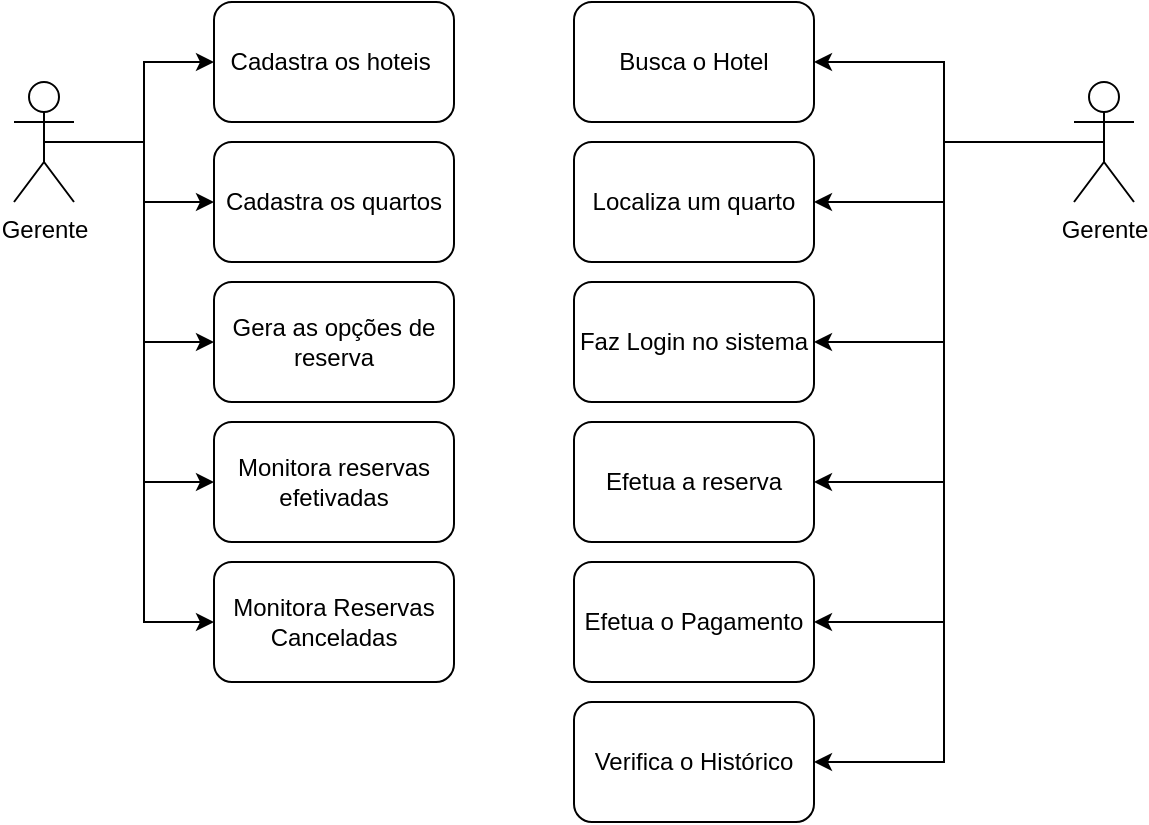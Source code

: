 <mxfile version="21.8.2" type="github">
  <diagram name="Página-1" id="IEXWqbAxDoZr60gcVviQ">
    <mxGraphModel dx="794" dy="742" grid="1" gridSize="10" guides="1" tooltips="1" connect="1" arrows="1" fold="1" page="1" pageScale="1" pageWidth="827" pageHeight="1169" math="0" shadow="0">
      <root>
        <mxCell id="0" />
        <mxCell id="1" parent="0" />
        <mxCell id="k5fEmQt41i3PxjVUaIgM-11" style="edgeStyle=orthogonalEdgeStyle;rounded=0;orthogonalLoop=1;jettySize=auto;html=1;exitX=0.5;exitY=0.5;exitDx=0;exitDy=0;exitPerimeter=0;" edge="1" parent="1" source="k5fEmQt41i3PxjVUaIgM-1" target="k5fEmQt41i3PxjVUaIgM-6">
          <mxGeometry relative="1" as="geometry" />
        </mxCell>
        <mxCell id="k5fEmQt41i3PxjVUaIgM-12" style="edgeStyle=orthogonalEdgeStyle;rounded=0;orthogonalLoop=1;jettySize=auto;html=1;exitX=0.5;exitY=0.5;exitDx=0;exitDy=0;exitPerimeter=0;" edge="1" parent="1" source="k5fEmQt41i3PxjVUaIgM-1" target="k5fEmQt41i3PxjVUaIgM-5">
          <mxGeometry relative="1" as="geometry" />
        </mxCell>
        <mxCell id="k5fEmQt41i3PxjVUaIgM-19" style="edgeStyle=orthogonalEdgeStyle;rounded=0;orthogonalLoop=1;jettySize=auto;html=1;exitX=0.5;exitY=0.5;exitDx=0;exitDy=0;exitPerimeter=0;entryX=0;entryY=0.5;entryDx=0;entryDy=0;" edge="1" parent="1" source="k5fEmQt41i3PxjVUaIgM-1" target="k5fEmQt41i3PxjVUaIgM-13">
          <mxGeometry relative="1" as="geometry" />
        </mxCell>
        <mxCell id="k5fEmQt41i3PxjVUaIgM-20" style="edgeStyle=orthogonalEdgeStyle;rounded=0;orthogonalLoop=1;jettySize=auto;html=1;exitX=0.5;exitY=0.5;exitDx=0;exitDy=0;exitPerimeter=0;entryX=0;entryY=0.5;entryDx=0;entryDy=0;" edge="1" parent="1" source="k5fEmQt41i3PxjVUaIgM-1" target="k5fEmQt41i3PxjVUaIgM-14">
          <mxGeometry relative="1" as="geometry" />
        </mxCell>
        <mxCell id="k5fEmQt41i3PxjVUaIgM-21" style="edgeStyle=orthogonalEdgeStyle;rounded=0;orthogonalLoop=1;jettySize=auto;html=1;exitX=0.5;exitY=0.5;exitDx=0;exitDy=0;exitPerimeter=0;entryX=0;entryY=0.5;entryDx=0;entryDy=0;" edge="1" parent="1" source="k5fEmQt41i3PxjVUaIgM-1" target="k5fEmQt41i3PxjVUaIgM-15">
          <mxGeometry relative="1" as="geometry" />
        </mxCell>
        <mxCell id="k5fEmQt41i3PxjVUaIgM-1" value="Gerente" style="shape=umlActor;verticalLabelPosition=bottom;verticalAlign=top;html=1;outlineConnect=0;" vertex="1" parent="1">
          <mxGeometry x="90" y="90" width="30" height="60" as="geometry" />
        </mxCell>
        <mxCell id="k5fEmQt41i3PxjVUaIgM-5" value="Cadastra os hoteis&amp;nbsp;" style="rounded=1;whiteSpace=wrap;html=1;" vertex="1" parent="1">
          <mxGeometry x="190" y="50" width="120" height="60" as="geometry" />
        </mxCell>
        <mxCell id="k5fEmQt41i3PxjVUaIgM-6" value="Cadastra os quartos" style="rounded=1;whiteSpace=wrap;html=1;" vertex="1" parent="1">
          <mxGeometry x="190" y="120" width="120" height="60" as="geometry" />
        </mxCell>
        <mxCell id="k5fEmQt41i3PxjVUaIgM-13" value="Gera as opções de reserva" style="rounded=1;whiteSpace=wrap;html=1;" vertex="1" parent="1">
          <mxGeometry x="190" y="190" width="120" height="60" as="geometry" />
        </mxCell>
        <mxCell id="k5fEmQt41i3PxjVUaIgM-14" value="Monitora reservas efetivadas" style="rounded=1;whiteSpace=wrap;html=1;" vertex="1" parent="1">
          <mxGeometry x="190" y="260" width="120" height="60" as="geometry" />
        </mxCell>
        <mxCell id="k5fEmQt41i3PxjVUaIgM-15" value="Monitora Reservas Canceladas" style="rounded=1;whiteSpace=wrap;html=1;" vertex="1" parent="1">
          <mxGeometry x="190" y="330" width="120" height="60" as="geometry" />
        </mxCell>
        <mxCell id="k5fEmQt41i3PxjVUaIgM-22" style="edgeStyle=orthogonalEdgeStyle;rounded=0;orthogonalLoop=1;jettySize=auto;html=1;exitX=0.5;exitY=0.5;exitDx=0;exitDy=0;exitPerimeter=0;" edge="1" parent="1" source="k5fEmQt41i3PxjVUaIgM-27" target="k5fEmQt41i3PxjVUaIgM-29">
          <mxGeometry relative="1" as="geometry" />
        </mxCell>
        <mxCell id="k5fEmQt41i3PxjVUaIgM-23" style="edgeStyle=orthogonalEdgeStyle;rounded=0;orthogonalLoop=1;jettySize=auto;html=1;exitX=0.5;exitY=0.5;exitDx=0;exitDy=0;exitPerimeter=0;" edge="1" parent="1" source="k5fEmQt41i3PxjVUaIgM-27" target="k5fEmQt41i3PxjVUaIgM-28">
          <mxGeometry relative="1" as="geometry" />
        </mxCell>
        <mxCell id="k5fEmQt41i3PxjVUaIgM-33" style="edgeStyle=orthogonalEdgeStyle;rounded=0;orthogonalLoop=1;jettySize=auto;html=1;exitX=0.5;exitY=0.5;exitDx=0;exitDy=0;exitPerimeter=0;entryX=1;entryY=0.5;entryDx=0;entryDy=0;" edge="1" parent="1" source="k5fEmQt41i3PxjVUaIgM-27" target="k5fEmQt41i3PxjVUaIgM-30">
          <mxGeometry relative="1" as="geometry" />
        </mxCell>
        <mxCell id="k5fEmQt41i3PxjVUaIgM-35" style="edgeStyle=orthogonalEdgeStyle;rounded=0;orthogonalLoop=1;jettySize=auto;html=1;exitX=0.5;exitY=0.5;exitDx=0;exitDy=0;exitPerimeter=0;entryX=1;entryY=0.5;entryDx=0;entryDy=0;" edge="1" parent="1" source="k5fEmQt41i3PxjVUaIgM-27" target="k5fEmQt41i3PxjVUaIgM-31">
          <mxGeometry relative="1" as="geometry" />
        </mxCell>
        <mxCell id="k5fEmQt41i3PxjVUaIgM-36" style="edgeStyle=orthogonalEdgeStyle;rounded=0;orthogonalLoop=1;jettySize=auto;html=1;exitX=0.5;exitY=0.5;exitDx=0;exitDy=0;exitPerimeter=0;entryX=1;entryY=0.5;entryDx=0;entryDy=0;" edge="1" parent="1" source="k5fEmQt41i3PxjVUaIgM-27" target="k5fEmQt41i3PxjVUaIgM-32">
          <mxGeometry relative="1" as="geometry" />
        </mxCell>
        <mxCell id="k5fEmQt41i3PxjVUaIgM-37" style="edgeStyle=orthogonalEdgeStyle;rounded=0;orthogonalLoop=1;jettySize=auto;html=1;exitX=0.5;exitY=0.5;exitDx=0;exitDy=0;exitPerimeter=0;entryX=1;entryY=0.5;entryDx=0;entryDy=0;" edge="1" parent="1" source="k5fEmQt41i3PxjVUaIgM-27" target="k5fEmQt41i3PxjVUaIgM-34">
          <mxGeometry relative="1" as="geometry" />
        </mxCell>
        <mxCell id="k5fEmQt41i3PxjVUaIgM-27" value="Gerente" style="shape=umlActor;verticalLabelPosition=bottom;verticalAlign=top;html=1;outlineConnect=0;" vertex="1" parent="1">
          <mxGeometry x="620" y="90" width="30" height="60" as="geometry" />
        </mxCell>
        <mxCell id="k5fEmQt41i3PxjVUaIgM-28" value="Busca o Hotel" style="rounded=1;whiteSpace=wrap;html=1;" vertex="1" parent="1">
          <mxGeometry x="370" y="50" width="120" height="60" as="geometry" />
        </mxCell>
        <mxCell id="k5fEmQt41i3PxjVUaIgM-29" value="Localiza um quarto" style="rounded=1;whiteSpace=wrap;html=1;" vertex="1" parent="1">
          <mxGeometry x="370" y="120" width="120" height="60" as="geometry" />
        </mxCell>
        <mxCell id="k5fEmQt41i3PxjVUaIgM-30" value="Faz Login no sistema" style="rounded=1;whiteSpace=wrap;html=1;" vertex="1" parent="1">
          <mxGeometry x="370" y="190" width="120" height="60" as="geometry" />
        </mxCell>
        <mxCell id="k5fEmQt41i3PxjVUaIgM-31" value="Efetua a reserva" style="rounded=1;whiteSpace=wrap;html=1;" vertex="1" parent="1">
          <mxGeometry x="370" y="260" width="120" height="60" as="geometry" />
        </mxCell>
        <mxCell id="k5fEmQt41i3PxjVUaIgM-32" value="Efetua o Pagamento" style="rounded=1;whiteSpace=wrap;html=1;" vertex="1" parent="1">
          <mxGeometry x="370" y="330" width="120" height="60" as="geometry" />
        </mxCell>
        <mxCell id="k5fEmQt41i3PxjVUaIgM-34" value="Verifica o Histórico" style="rounded=1;whiteSpace=wrap;html=1;" vertex="1" parent="1">
          <mxGeometry x="370" y="400" width="120" height="60" as="geometry" />
        </mxCell>
      </root>
    </mxGraphModel>
  </diagram>
</mxfile>
